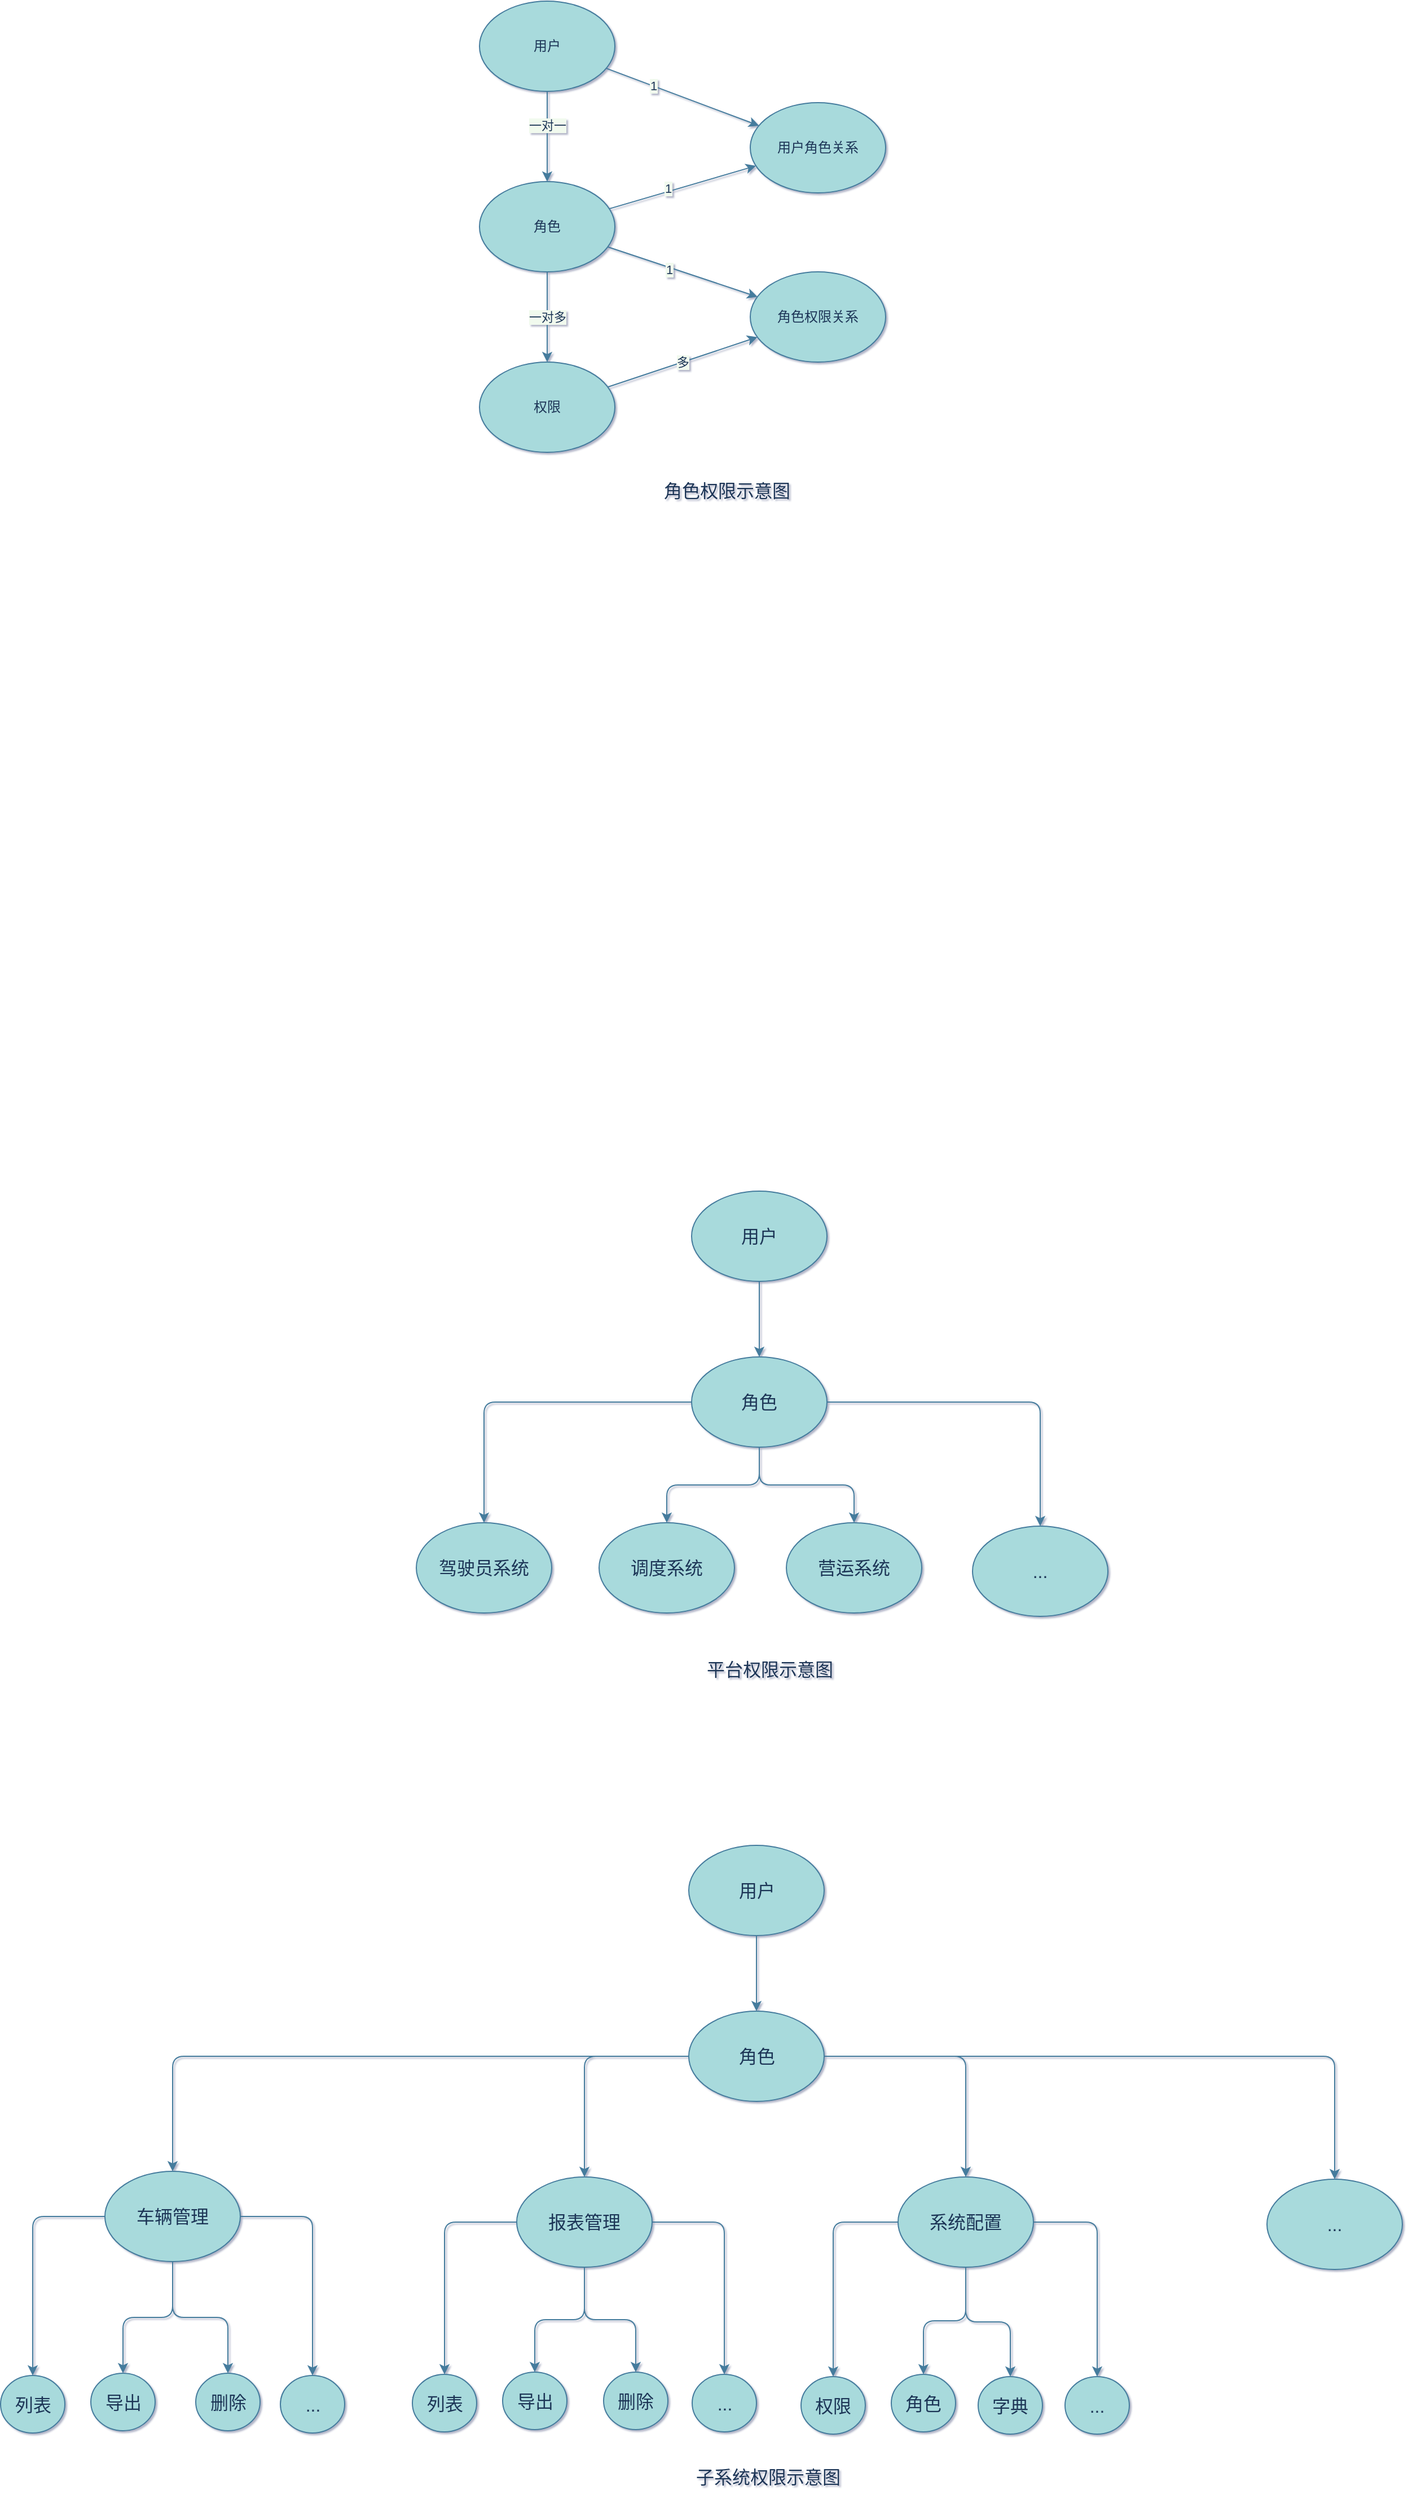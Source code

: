 <mxfile version="17.4.3" type="github">
  <diagram id="IFyFh3KHdMzkWIl6z-i0" name="Page-1">
    <mxGraphModel dx="1822" dy="762" grid="0" gridSize="10" guides="1" tooltips="1" connect="1" arrows="1" fold="1" page="0" pageScale="1" pageWidth="827" pageHeight="1169" background="#FFFFFF" math="0" shadow="1">
      <root>
        <mxCell id="0" />
        <mxCell id="1" parent="0" />
        <mxCell id="uByIAMvZp5yXe5QKdyG4-4" style="edgeStyle=orthogonalEdgeStyle;rounded=0;orthogonalLoop=1;jettySize=auto;html=1;labelBackgroundColor=#F1FAEE;strokeColor=#457B9D;fontColor=#1D3557;" edge="1" parent="1" source="uByIAMvZp5yXe5QKdyG4-1" target="uByIAMvZp5yXe5QKdyG4-2">
          <mxGeometry relative="1" as="geometry" />
        </mxCell>
        <mxCell id="uByIAMvZp5yXe5QKdyG4-5" value="一对一" style="edgeLabel;html=1;align=center;verticalAlign=middle;resizable=0;points=[];labelBackgroundColor=#F1FAEE;fontColor=#1D3557;" vertex="1" connectable="0" parent="uByIAMvZp5yXe5QKdyG4-4">
          <mxGeometry x="-0.25" relative="1" as="geometry">
            <mxPoint as="offset" />
          </mxGeometry>
        </mxCell>
        <mxCell id="uByIAMvZp5yXe5QKdyG4-9" style="rounded=0;orthogonalLoop=1;jettySize=auto;html=1;labelBackgroundColor=#F1FAEE;strokeColor=#457B9D;fontColor=#1D3557;" edge="1" parent="1" source="uByIAMvZp5yXe5QKdyG4-1" target="uByIAMvZp5yXe5QKdyG4-7">
          <mxGeometry relative="1" as="geometry" />
        </mxCell>
        <mxCell id="uByIAMvZp5yXe5QKdyG4-11" value="1" style="edgeLabel;html=1;align=center;verticalAlign=middle;resizable=0;points=[];labelBackgroundColor=#F1FAEE;fontColor=#1D3557;" vertex="1" connectable="0" parent="uByIAMvZp5yXe5QKdyG4-9">
          <mxGeometry x="-0.385" relative="1" as="geometry">
            <mxPoint as="offset" />
          </mxGeometry>
        </mxCell>
        <mxCell id="uByIAMvZp5yXe5QKdyG4-1" value="用户" style="ellipse;whiteSpace=wrap;html=1;fillColor=#A8DADC;strokeColor=#457B9D;fontColor=#1D3557;" vertex="1" parent="1">
          <mxGeometry x="150" y="200" width="120" height="80" as="geometry" />
        </mxCell>
        <mxCell id="uByIAMvZp5yXe5QKdyG4-6" value="一对多" style="edgeStyle=orthogonalEdgeStyle;rounded=0;orthogonalLoop=1;jettySize=auto;html=1;labelBackgroundColor=#F1FAEE;strokeColor=#457B9D;fontColor=#1D3557;" edge="1" parent="1" source="uByIAMvZp5yXe5QKdyG4-2" target="uByIAMvZp5yXe5QKdyG4-3">
          <mxGeometry relative="1" as="geometry" />
        </mxCell>
        <mxCell id="uByIAMvZp5yXe5QKdyG4-10" style="edgeStyle=none;rounded=0;orthogonalLoop=1;jettySize=auto;html=1;labelBackgroundColor=#F1FAEE;strokeColor=#457B9D;fontColor=#1D3557;" edge="1" parent="1" source="uByIAMvZp5yXe5QKdyG4-2" target="uByIAMvZp5yXe5QKdyG4-7">
          <mxGeometry relative="1" as="geometry" />
        </mxCell>
        <mxCell id="uByIAMvZp5yXe5QKdyG4-12" value="1" style="edgeLabel;html=1;align=center;verticalAlign=middle;resizable=0;points=[];labelBackgroundColor=#F1FAEE;fontColor=#1D3557;" vertex="1" connectable="0" parent="uByIAMvZp5yXe5QKdyG4-10">
          <mxGeometry x="-0.189" y="3" relative="1" as="geometry">
            <mxPoint as="offset" />
          </mxGeometry>
        </mxCell>
        <mxCell id="uByIAMvZp5yXe5QKdyG4-13" style="edgeStyle=none;rounded=0;orthogonalLoop=1;jettySize=auto;html=1;labelBackgroundColor=#F1FAEE;strokeColor=#457B9D;fontColor=#1D3557;" edge="1" parent="1" source="uByIAMvZp5yXe5QKdyG4-2" target="uByIAMvZp5yXe5QKdyG4-8">
          <mxGeometry relative="1" as="geometry" />
        </mxCell>
        <mxCell id="uByIAMvZp5yXe5QKdyG4-15" value="1" style="edgeLabel;html=1;align=center;verticalAlign=middle;resizable=0;points=[];labelBackgroundColor=#F1FAEE;fontColor=#1D3557;" vertex="1" connectable="0" parent="uByIAMvZp5yXe5QKdyG4-13">
          <mxGeometry x="-0.172" y="-2" relative="1" as="geometry">
            <mxPoint as="offset" />
          </mxGeometry>
        </mxCell>
        <mxCell id="uByIAMvZp5yXe5QKdyG4-2" value="角色" style="ellipse;whiteSpace=wrap;html=1;fillColor=#A8DADC;strokeColor=#457B9D;fontColor=#1D3557;" vertex="1" parent="1">
          <mxGeometry x="150" y="360" width="120" height="80" as="geometry" />
        </mxCell>
        <mxCell id="uByIAMvZp5yXe5QKdyG4-14" value="多" style="edgeStyle=none;rounded=0;orthogonalLoop=1;jettySize=auto;html=1;labelBackgroundColor=#F1FAEE;strokeColor=#457B9D;fontColor=#1D3557;" edge="1" parent="1" source="uByIAMvZp5yXe5QKdyG4-3" target="uByIAMvZp5yXe5QKdyG4-8">
          <mxGeometry relative="1" as="geometry" />
        </mxCell>
        <mxCell id="uByIAMvZp5yXe5QKdyG4-3" value="权限" style="ellipse;whiteSpace=wrap;html=1;fillColor=#A8DADC;strokeColor=#457B9D;fontColor=#1D3557;" vertex="1" parent="1">
          <mxGeometry x="150" y="520" width="120" height="80" as="geometry" />
        </mxCell>
        <mxCell id="uByIAMvZp5yXe5QKdyG4-7" value="用户角色关系" style="ellipse;whiteSpace=wrap;html=1;fillColor=#A8DADC;strokeColor=#457B9D;fontColor=#1D3557;" vertex="1" parent="1">
          <mxGeometry x="390" y="290" width="120" height="80" as="geometry" />
        </mxCell>
        <mxCell id="uByIAMvZp5yXe5QKdyG4-8" value="角色权限关系" style="ellipse;whiteSpace=wrap;html=1;fillColor=#A8DADC;strokeColor=#457B9D;fontColor=#1D3557;" vertex="1" parent="1">
          <mxGeometry x="390" y="440" width="120" height="80" as="geometry" />
        </mxCell>
        <mxCell id="uByIAMvZp5yXe5QKdyG4-16" value="角色权限示意图" style="text;html=1;strokeColor=none;fillColor=none;align=center;verticalAlign=middle;whiteSpace=wrap;rounded=0;sketch=0;fontColor=#1D3557;fontSize=16;" vertex="1" parent="1">
          <mxGeometry x="308" y="619" width="123" height="30" as="geometry" />
        </mxCell>
        <mxCell id="uByIAMvZp5yXe5QKdyG4-24" style="edgeStyle=orthogonalEdgeStyle;curved=0;rounded=1;sketch=0;orthogonalLoop=1;jettySize=auto;html=1;fontSize=16;fontColor=#1D3557;strokeColor=#457B9D;fillColor=#A8DADC;" edge="1" parent="1" source="uByIAMvZp5yXe5QKdyG4-18" target="uByIAMvZp5yXe5QKdyG4-19">
          <mxGeometry relative="1" as="geometry" />
        </mxCell>
        <mxCell id="uByIAMvZp5yXe5QKdyG4-18" value="用户" style="ellipse;whiteSpace=wrap;html=1;rounded=0;sketch=0;fontSize=16;fontColor=#1D3557;strokeColor=#457B9D;fillColor=#A8DADC;" vertex="1" parent="1">
          <mxGeometry x="338" y="1255" width="120" height="80" as="geometry" />
        </mxCell>
        <mxCell id="uByIAMvZp5yXe5QKdyG4-25" style="edgeStyle=orthogonalEdgeStyle;curved=0;rounded=1;sketch=0;orthogonalLoop=1;jettySize=auto;html=1;fontSize=16;fontColor=#1D3557;strokeColor=#457B9D;fillColor=#A8DADC;" edge="1" parent="1" source="uByIAMvZp5yXe5QKdyG4-19" target="uByIAMvZp5yXe5QKdyG4-20">
          <mxGeometry relative="1" as="geometry" />
        </mxCell>
        <mxCell id="uByIAMvZp5yXe5QKdyG4-26" style="edgeStyle=orthogonalEdgeStyle;curved=0;rounded=1;sketch=0;orthogonalLoop=1;jettySize=auto;html=1;fontSize=16;fontColor=#1D3557;strokeColor=#457B9D;fillColor=#A8DADC;" edge="1" parent="1" source="uByIAMvZp5yXe5QKdyG4-19" target="uByIAMvZp5yXe5QKdyG4-21">
          <mxGeometry relative="1" as="geometry" />
        </mxCell>
        <mxCell id="uByIAMvZp5yXe5QKdyG4-27" style="edgeStyle=orthogonalEdgeStyle;curved=0;rounded=1;sketch=0;orthogonalLoop=1;jettySize=auto;html=1;fontSize=16;fontColor=#1D3557;strokeColor=#457B9D;fillColor=#A8DADC;" edge="1" parent="1" source="uByIAMvZp5yXe5QKdyG4-19" target="uByIAMvZp5yXe5QKdyG4-22">
          <mxGeometry relative="1" as="geometry" />
        </mxCell>
        <mxCell id="uByIAMvZp5yXe5QKdyG4-28" style="edgeStyle=orthogonalEdgeStyle;curved=0;rounded=1;sketch=0;orthogonalLoop=1;jettySize=auto;html=1;entryX=0.5;entryY=0;entryDx=0;entryDy=0;fontSize=16;fontColor=#1D3557;strokeColor=#457B9D;fillColor=#A8DADC;" edge="1" parent="1" source="uByIAMvZp5yXe5QKdyG4-19" target="uByIAMvZp5yXe5QKdyG4-23">
          <mxGeometry relative="1" as="geometry" />
        </mxCell>
        <mxCell id="uByIAMvZp5yXe5QKdyG4-19" value="角色" style="ellipse;whiteSpace=wrap;html=1;rounded=0;sketch=0;fontSize=16;fontColor=#1D3557;strokeColor=#457B9D;fillColor=#A8DADC;" vertex="1" parent="1">
          <mxGeometry x="338" y="1402" width="120" height="80" as="geometry" />
        </mxCell>
        <mxCell id="uByIAMvZp5yXe5QKdyG4-20" value="驾驶员系统" style="ellipse;whiteSpace=wrap;html=1;rounded=0;sketch=0;fontSize=16;fontColor=#1D3557;strokeColor=#457B9D;fillColor=#A8DADC;" vertex="1" parent="1">
          <mxGeometry x="94" y="1549" width="120" height="80" as="geometry" />
        </mxCell>
        <mxCell id="uByIAMvZp5yXe5QKdyG4-21" value="调度系统" style="ellipse;whiteSpace=wrap;html=1;rounded=0;sketch=0;fontSize=16;fontColor=#1D3557;strokeColor=#457B9D;fillColor=#A8DADC;" vertex="1" parent="1">
          <mxGeometry x="256" y="1549" width="120" height="80" as="geometry" />
        </mxCell>
        <mxCell id="uByIAMvZp5yXe5QKdyG4-22" value="营运系统" style="ellipse;whiteSpace=wrap;html=1;rounded=0;sketch=0;fontSize=16;fontColor=#1D3557;strokeColor=#457B9D;fillColor=#A8DADC;" vertex="1" parent="1">
          <mxGeometry x="422" y="1549" width="120" height="80" as="geometry" />
        </mxCell>
        <mxCell id="uByIAMvZp5yXe5QKdyG4-23" value="..." style="ellipse;whiteSpace=wrap;html=1;rounded=0;sketch=0;fontSize=16;fontColor=#1D3557;strokeColor=#457B9D;fillColor=#A8DADC;" vertex="1" parent="1">
          <mxGeometry x="587" y="1552" width="120" height="80" as="geometry" />
        </mxCell>
        <mxCell id="uByIAMvZp5yXe5QKdyG4-29" value="平台权限示意图" style="text;html=1;strokeColor=none;fillColor=none;align=center;verticalAlign=middle;whiteSpace=wrap;rounded=0;sketch=0;fontSize=16;fontColor=#1D3557;" vertex="1" parent="1">
          <mxGeometry x="327" y="1664" width="161" height="30" as="geometry" />
        </mxCell>
        <mxCell id="uByIAMvZp5yXe5QKdyG4-31" style="edgeStyle=orthogonalEdgeStyle;curved=0;rounded=1;sketch=0;orthogonalLoop=1;jettySize=auto;html=1;fontSize=16;fontColor=#1D3557;strokeColor=#457B9D;fillColor=#A8DADC;" edge="1" source="uByIAMvZp5yXe5QKdyG4-32" target="uByIAMvZp5yXe5QKdyG4-37" parent="1">
          <mxGeometry relative="1" as="geometry" />
        </mxCell>
        <mxCell id="uByIAMvZp5yXe5QKdyG4-32" value="用户" style="ellipse;whiteSpace=wrap;html=1;rounded=0;sketch=0;fontSize=16;fontColor=#1D3557;strokeColor=#457B9D;fillColor=#A8DADC;" vertex="1" parent="1">
          <mxGeometry x="335.5" y="1835" width="120" height="80" as="geometry" />
        </mxCell>
        <mxCell id="uByIAMvZp5yXe5QKdyG4-33" style="edgeStyle=orthogonalEdgeStyle;curved=0;rounded=1;sketch=0;orthogonalLoop=1;jettySize=auto;html=1;fontSize=16;fontColor=#1D3557;strokeColor=#457B9D;fillColor=#A8DADC;" edge="1" source="uByIAMvZp5yXe5QKdyG4-37" target="uByIAMvZp5yXe5QKdyG4-38" parent="1">
          <mxGeometry relative="1" as="geometry" />
        </mxCell>
        <mxCell id="uByIAMvZp5yXe5QKdyG4-34" style="edgeStyle=orthogonalEdgeStyle;curved=0;rounded=1;sketch=0;orthogonalLoop=1;jettySize=auto;html=1;fontSize=16;fontColor=#1D3557;strokeColor=#457B9D;fillColor=#A8DADC;" edge="1" source="uByIAMvZp5yXe5QKdyG4-37" target="uByIAMvZp5yXe5QKdyG4-39" parent="1">
          <mxGeometry relative="1" as="geometry" />
        </mxCell>
        <mxCell id="uByIAMvZp5yXe5QKdyG4-35" style="edgeStyle=orthogonalEdgeStyle;curved=0;rounded=1;sketch=0;orthogonalLoop=1;jettySize=auto;html=1;fontSize=16;fontColor=#1D3557;strokeColor=#457B9D;fillColor=#A8DADC;" edge="1" source="uByIAMvZp5yXe5QKdyG4-37" target="uByIAMvZp5yXe5QKdyG4-40" parent="1">
          <mxGeometry relative="1" as="geometry" />
        </mxCell>
        <mxCell id="uByIAMvZp5yXe5QKdyG4-36" style="edgeStyle=orthogonalEdgeStyle;curved=0;rounded=1;sketch=0;orthogonalLoop=1;jettySize=auto;html=1;entryX=0.5;entryY=0;entryDx=0;entryDy=0;fontSize=16;fontColor=#1D3557;strokeColor=#457B9D;fillColor=#A8DADC;" edge="1" source="uByIAMvZp5yXe5QKdyG4-37" target="uByIAMvZp5yXe5QKdyG4-41" parent="1">
          <mxGeometry relative="1" as="geometry" />
        </mxCell>
        <mxCell id="uByIAMvZp5yXe5QKdyG4-37" value="角色" style="ellipse;whiteSpace=wrap;html=1;rounded=0;sketch=0;fontSize=16;fontColor=#1D3557;strokeColor=#457B9D;fillColor=#A8DADC;" vertex="1" parent="1">
          <mxGeometry x="335.5" y="1982" width="120" height="80" as="geometry" />
        </mxCell>
        <mxCell id="uByIAMvZp5yXe5QKdyG4-52" style="edgeStyle=orthogonalEdgeStyle;rounded=1;sketch=0;orthogonalLoop=1;jettySize=auto;html=1;entryX=0.5;entryY=0;entryDx=0;entryDy=0;fontSize=16;fontColor=#1D3557;strokeColor=#457B9D;fillColor=#A8DADC;" edge="1" parent="1" source="uByIAMvZp5yXe5QKdyG4-38" target="uByIAMvZp5yXe5QKdyG4-44">
          <mxGeometry relative="1" as="geometry" />
        </mxCell>
        <mxCell id="uByIAMvZp5yXe5QKdyG4-53" style="edgeStyle=orthogonalEdgeStyle;rounded=1;sketch=0;orthogonalLoop=1;jettySize=auto;html=1;fontSize=16;fontColor=#1D3557;strokeColor=#457B9D;fillColor=#A8DADC;" edge="1" parent="1" source="uByIAMvZp5yXe5QKdyG4-38" target="uByIAMvZp5yXe5QKdyG4-47">
          <mxGeometry relative="1" as="geometry" />
        </mxCell>
        <mxCell id="uByIAMvZp5yXe5QKdyG4-54" style="edgeStyle=orthogonalEdgeStyle;rounded=1;sketch=0;orthogonalLoop=1;jettySize=auto;html=1;fontSize=16;fontColor=#1D3557;strokeColor=#457B9D;fillColor=#A8DADC;" edge="1" parent="1" source="uByIAMvZp5yXe5QKdyG4-38" target="uByIAMvZp5yXe5QKdyG4-48">
          <mxGeometry relative="1" as="geometry" />
        </mxCell>
        <mxCell id="uByIAMvZp5yXe5QKdyG4-55" style="edgeStyle=orthogonalEdgeStyle;rounded=1;sketch=0;orthogonalLoop=1;jettySize=auto;html=1;fontSize=16;fontColor=#1D3557;strokeColor=#457B9D;fillColor=#A8DADC;" edge="1" parent="1" source="uByIAMvZp5yXe5QKdyG4-38" target="uByIAMvZp5yXe5QKdyG4-49">
          <mxGeometry relative="1" as="geometry" />
        </mxCell>
        <mxCell id="uByIAMvZp5yXe5QKdyG4-38" value="车辆管理" style="ellipse;whiteSpace=wrap;html=1;rounded=0;sketch=0;fontSize=16;fontColor=#1D3557;strokeColor=#457B9D;fillColor=#A8DADC;" vertex="1" parent="1">
          <mxGeometry x="-182" y="2124" width="120" height="80" as="geometry" />
        </mxCell>
        <mxCell id="uByIAMvZp5yXe5QKdyG4-60" style="edgeStyle=orthogonalEdgeStyle;rounded=1;sketch=0;orthogonalLoop=1;jettySize=auto;html=1;fontSize=16;fontColor=#1D3557;strokeColor=#457B9D;fillColor=#A8DADC;" edge="1" parent="1" source="uByIAMvZp5yXe5QKdyG4-39" target="uByIAMvZp5yXe5QKdyG4-56">
          <mxGeometry relative="1" as="geometry" />
        </mxCell>
        <mxCell id="uByIAMvZp5yXe5QKdyG4-61" style="edgeStyle=orthogonalEdgeStyle;rounded=1;sketch=0;orthogonalLoop=1;jettySize=auto;html=1;fontSize=16;fontColor=#1D3557;strokeColor=#457B9D;fillColor=#A8DADC;" edge="1" parent="1" source="uByIAMvZp5yXe5QKdyG4-39" target="uByIAMvZp5yXe5QKdyG4-57">
          <mxGeometry relative="1" as="geometry" />
        </mxCell>
        <mxCell id="uByIAMvZp5yXe5QKdyG4-62" style="edgeStyle=orthogonalEdgeStyle;rounded=1;sketch=0;orthogonalLoop=1;jettySize=auto;html=1;fontSize=16;fontColor=#1D3557;strokeColor=#457B9D;fillColor=#A8DADC;" edge="1" parent="1" source="uByIAMvZp5yXe5QKdyG4-39" target="uByIAMvZp5yXe5QKdyG4-58">
          <mxGeometry relative="1" as="geometry" />
        </mxCell>
        <mxCell id="uByIAMvZp5yXe5QKdyG4-63" style="edgeStyle=orthogonalEdgeStyle;rounded=1;sketch=0;orthogonalLoop=1;jettySize=auto;html=1;fontSize=16;fontColor=#1D3557;strokeColor=#457B9D;fillColor=#A8DADC;" edge="1" parent="1" source="uByIAMvZp5yXe5QKdyG4-39" target="uByIAMvZp5yXe5QKdyG4-59">
          <mxGeometry relative="1" as="geometry" />
        </mxCell>
        <mxCell id="uByIAMvZp5yXe5QKdyG4-39" value="报表管理" style="ellipse;whiteSpace=wrap;html=1;rounded=0;sketch=0;fontSize=16;fontColor=#1D3557;strokeColor=#457B9D;fillColor=#A8DADC;" vertex="1" parent="1">
          <mxGeometry x="183" y="2129" width="120" height="80" as="geometry" />
        </mxCell>
        <mxCell id="uByIAMvZp5yXe5QKdyG4-68" style="edgeStyle=orthogonalEdgeStyle;rounded=1;sketch=0;orthogonalLoop=1;jettySize=auto;html=1;fontSize=16;fontColor=#1D3557;strokeColor=#457B9D;fillColor=#A8DADC;" edge="1" parent="1" source="uByIAMvZp5yXe5QKdyG4-40" target="uByIAMvZp5yXe5QKdyG4-64">
          <mxGeometry relative="1" as="geometry" />
        </mxCell>
        <mxCell id="uByIAMvZp5yXe5QKdyG4-69" style="edgeStyle=orthogonalEdgeStyle;rounded=1;sketch=0;orthogonalLoop=1;jettySize=auto;html=1;fontSize=16;fontColor=#1D3557;strokeColor=#457B9D;fillColor=#A8DADC;" edge="1" parent="1" source="uByIAMvZp5yXe5QKdyG4-40" target="uByIAMvZp5yXe5QKdyG4-65">
          <mxGeometry relative="1" as="geometry" />
        </mxCell>
        <mxCell id="uByIAMvZp5yXe5QKdyG4-70" style="edgeStyle=orthogonalEdgeStyle;rounded=1;sketch=0;orthogonalLoop=1;jettySize=auto;html=1;fontSize=16;fontColor=#1D3557;strokeColor=#457B9D;fillColor=#A8DADC;" edge="1" parent="1" source="uByIAMvZp5yXe5QKdyG4-40" target="uByIAMvZp5yXe5QKdyG4-66">
          <mxGeometry relative="1" as="geometry" />
        </mxCell>
        <mxCell id="uByIAMvZp5yXe5QKdyG4-71" style="edgeStyle=orthogonalEdgeStyle;rounded=1;sketch=0;orthogonalLoop=1;jettySize=auto;html=1;fontSize=16;fontColor=#1D3557;strokeColor=#457B9D;fillColor=#A8DADC;" edge="1" parent="1" source="uByIAMvZp5yXe5QKdyG4-40" target="uByIAMvZp5yXe5QKdyG4-67">
          <mxGeometry relative="1" as="geometry" />
        </mxCell>
        <mxCell id="uByIAMvZp5yXe5QKdyG4-40" value="系统配置" style="ellipse;whiteSpace=wrap;html=1;rounded=0;sketch=0;fontSize=16;fontColor=#1D3557;strokeColor=#457B9D;fillColor=#A8DADC;" vertex="1" parent="1">
          <mxGeometry x="521" y="2129" width="120" height="80" as="geometry" />
        </mxCell>
        <mxCell id="uByIAMvZp5yXe5QKdyG4-41" value="..." style="ellipse;whiteSpace=wrap;html=1;rounded=0;sketch=0;fontSize=16;fontColor=#1D3557;strokeColor=#457B9D;fillColor=#A8DADC;" vertex="1" parent="1">
          <mxGeometry x="848" y="2131" width="120" height="80" as="geometry" />
        </mxCell>
        <mxCell id="uByIAMvZp5yXe5QKdyG4-44" value="列表" style="ellipse;whiteSpace=wrap;html=1;rounded=0;sketch=0;fontSize=16;fontColor=#1D3557;strokeColor=#457B9D;fillColor=#A8DADC;" vertex="1" parent="1">
          <mxGeometry x="-274.5" y="2305" width="57" height="51" as="geometry" />
        </mxCell>
        <mxCell id="uByIAMvZp5yXe5QKdyG4-47" value="导出" style="ellipse;whiteSpace=wrap;html=1;rounded=0;sketch=0;fontSize=16;fontColor=#1D3557;strokeColor=#457B9D;fillColor=#A8DADC;" vertex="1" parent="1">
          <mxGeometry x="-194.5" y="2303" width="57" height="51" as="geometry" />
        </mxCell>
        <mxCell id="uByIAMvZp5yXe5QKdyG4-48" value="删除" style="ellipse;whiteSpace=wrap;html=1;rounded=0;sketch=0;fontSize=16;fontColor=#1D3557;strokeColor=#457B9D;fillColor=#A8DADC;" vertex="1" parent="1">
          <mxGeometry x="-101.5" y="2303" width="57" height="51" as="geometry" />
        </mxCell>
        <mxCell id="uByIAMvZp5yXe5QKdyG4-49" value="..." style="ellipse;whiteSpace=wrap;html=1;rounded=0;sketch=0;fontSize=16;fontColor=#1D3557;strokeColor=#457B9D;fillColor=#A8DADC;" vertex="1" parent="1">
          <mxGeometry x="-26.5" y="2305" width="57" height="51" as="geometry" />
        </mxCell>
        <mxCell id="uByIAMvZp5yXe5QKdyG4-56" value="列表" style="ellipse;whiteSpace=wrap;html=1;rounded=0;sketch=0;fontSize=16;fontColor=#1D3557;strokeColor=#457B9D;fillColor=#A8DADC;" vertex="1" parent="1">
          <mxGeometry x="90.5" y="2304" width="57" height="51" as="geometry" />
        </mxCell>
        <mxCell id="uByIAMvZp5yXe5QKdyG4-57" value="导出" style="ellipse;whiteSpace=wrap;html=1;rounded=0;sketch=0;fontSize=16;fontColor=#1D3557;strokeColor=#457B9D;fillColor=#A8DADC;" vertex="1" parent="1">
          <mxGeometry x="170.5" y="2302" width="57" height="51" as="geometry" />
        </mxCell>
        <mxCell id="uByIAMvZp5yXe5QKdyG4-58" value="删除" style="ellipse;whiteSpace=wrap;html=1;rounded=0;sketch=0;fontSize=16;fontColor=#1D3557;strokeColor=#457B9D;fillColor=#A8DADC;" vertex="1" parent="1">
          <mxGeometry x="260" y="2302" width="57" height="51" as="geometry" />
        </mxCell>
        <mxCell id="uByIAMvZp5yXe5QKdyG4-59" value="..." style="ellipse;whiteSpace=wrap;html=1;rounded=0;sketch=0;fontSize=16;fontColor=#1D3557;strokeColor=#457B9D;fillColor=#A8DADC;" vertex="1" parent="1">
          <mxGeometry x="338.5" y="2304" width="57" height="51" as="geometry" />
        </mxCell>
        <mxCell id="uByIAMvZp5yXe5QKdyG4-64" value="权限" style="ellipse;whiteSpace=wrap;html=1;rounded=0;sketch=0;fontSize=16;fontColor=#1D3557;strokeColor=#457B9D;fillColor=#A8DADC;" vertex="1" parent="1">
          <mxGeometry x="435" y="2306" width="57" height="51" as="geometry" />
        </mxCell>
        <mxCell id="uByIAMvZp5yXe5QKdyG4-65" value="角色" style="ellipse;whiteSpace=wrap;html=1;rounded=0;sketch=0;fontSize=16;fontColor=#1D3557;strokeColor=#457B9D;fillColor=#A8DADC;" vertex="1" parent="1">
          <mxGeometry x="515" y="2304" width="57" height="51" as="geometry" />
        </mxCell>
        <mxCell id="uByIAMvZp5yXe5QKdyG4-66" value="字典" style="ellipse;whiteSpace=wrap;html=1;rounded=0;sketch=0;fontSize=16;fontColor=#1D3557;strokeColor=#457B9D;fillColor=#A8DADC;" vertex="1" parent="1">
          <mxGeometry x="592" y="2306" width="57" height="51" as="geometry" />
        </mxCell>
        <mxCell id="uByIAMvZp5yXe5QKdyG4-67" value="..." style="ellipse;whiteSpace=wrap;html=1;rounded=0;sketch=0;fontSize=16;fontColor=#1D3557;strokeColor=#457B9D;fillColor=#A8DADC;" vertex="1" parent="1">
          <mxGeometry x="669" y="2306" width="57" height="51" as="geometry" />
        </mxCell>
        <mxCell id="uByIAMvZp5yXe5QKdyG4-72" value="子系统权限示意图" style="text;html=1;strokeColor=none;fillColor=none;align=center;verticalAlign=middle;whiteSpace=wrap;rounded=0;sketch=0;fontSize=16;fontColor=#1D3557;" vertex="1" parent="1">
          <mxGeometry x="335.5" y="2380" width="140" height="30" as="geometry" />
        </mxCell>
      </root>
    </mxGraphModel>
  </diagram>
</mxfile>
